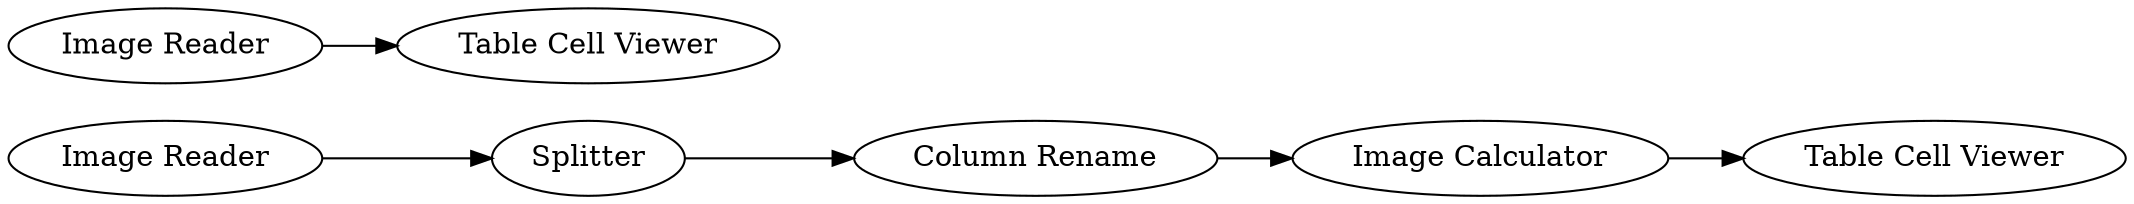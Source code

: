 digraph {
	32 -> 25
	24 -> 32
	35 -> 31
	25 -> 30
	34 -> 24
	24 [label=Splitter]
	30 [label="Table Cell Viewer"]
	35 [label="Image Reader"]
	34 [label="Image Reader"]
	31 [label="Table Cell Viewer"]
	25 [label="Image Calculator"]
	32 [label="Column Rename"]
	rankdir=LR
}
